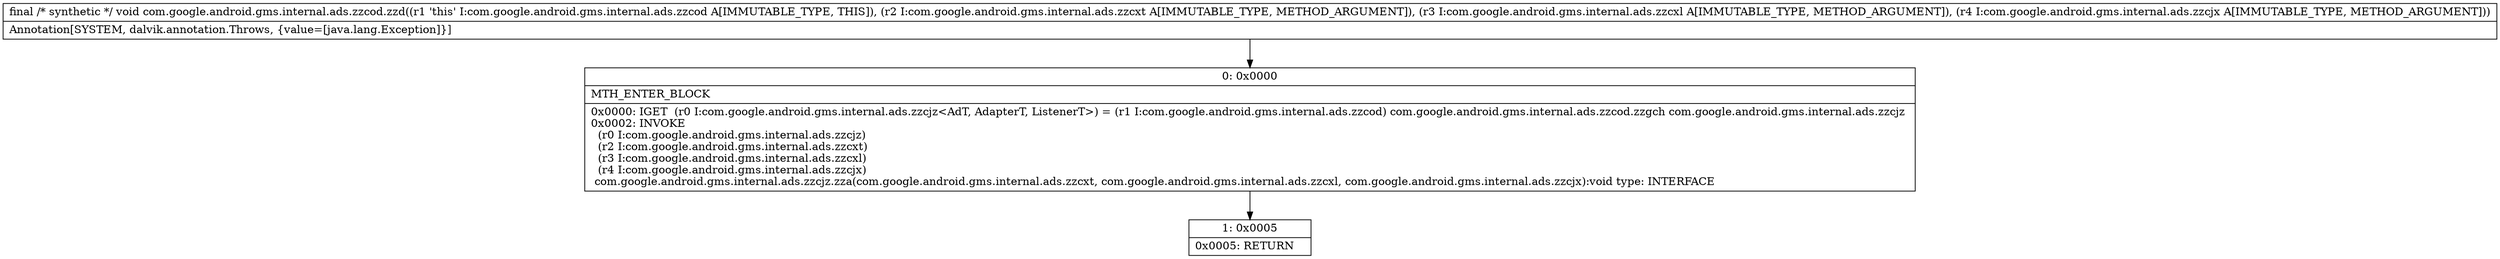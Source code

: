 digraph "CFG forcom.google.android.gms.internal.ads.zzcod.zzd(Lcom\/google\/android\/gms\/internal\/ads\/zzcxt;Lcom\/google\/android\/gms\/internal\/ads\/zzcxl;Lcom\/google\/android\/gms\/internal\/ads\/zzcjx;)V" {
Node_0 [shape=record,label="{0\:\ 0x0000|MTH_ENTER_BLOCK\l|0x0000: IGET  (r0 I:com.google.android.gms.internal.ads.zzcjz\<AdT, AdapterT, ListenerT\>) = (r1 I:com.google.android.gms.internal.ads.zzcod) com.google.android.gms.internal.ads.zzcod.zzgch com.google.android.gms.internal.ads.zzcjz \l0x0002: INVOKE  \l  (r0 I:com.google.android.gms.internal.ads.zzcjz)\l  (r2 I:com.google.android.gms.internal.ads.zzcxt)\l  (r3 I:com.google.android.gms.internal.ads.zzcxl)\l  (r4 I:com.google.android.gms.internal.ads.zzcjx)\l com.google.android.gms.internal.ads.zzcjz.zza(com.google.android.gms.internal.ads.zzcxt, com.google.android.gms.internal.ads.zzcxl, com.google.android.gms.internal.ads.zzcjx):void type: INTERFACE \l}"];
Node_1 [shape=record,label="{1\:\ 0x0005|0x0005: RETURN   \l}"];
MethodNode[shape=record,label="{final \/* synthetic *\/ void com.google.android.gms.internal.ads.zzcod.zzd((r1 'this' I:com.google.android.gms.internal.ads.zzcod A[IMMUTABLE_TYPE, THIS]), (r2 I:com.google.android.gms.internal.ads.zzcxt A[IMMUTABLE_TYPE, METHOD_ARGUMENT]), (r3 I:com.google.android.gms.internal.ads.zzcxl A[IMMUTABLE_TYPE, METHOD_ARGUMENT]), (r4 I:com.google.android.gms.internal.ads.zzcjx A[IMMUTABLE_TYPE, METHOD_ARGUMENT]))  | Annotation[SYSTEM, dalvik.annotation.Throws, \{value=[java.lang.Exception]\}]\l}"];
MethodNode -> Node_0;
Node_0 -> Node_1;
}

